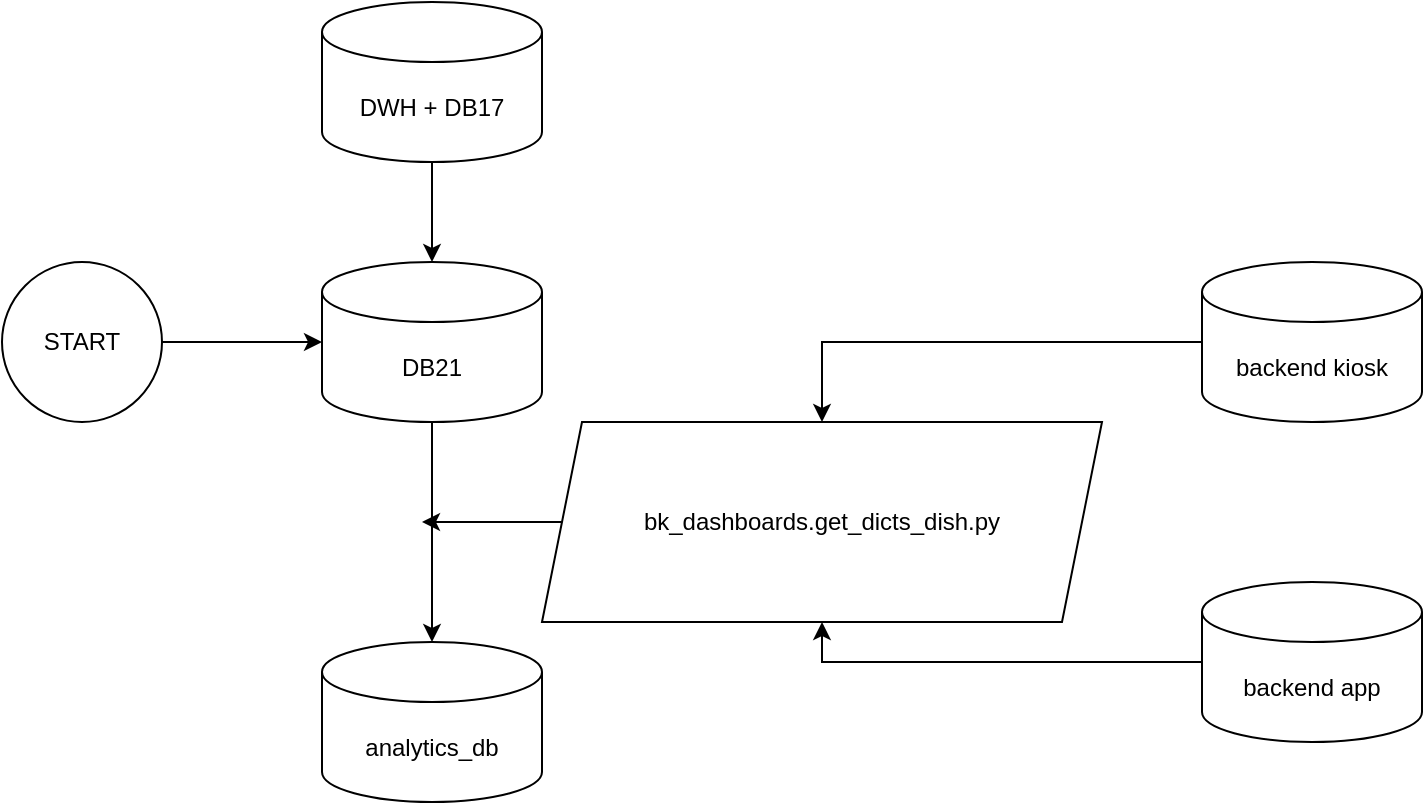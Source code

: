 <mxfile version="22.1.0" type="github">
  <diagram name="Страница — 1" id="7ipt6c0Cwv-hGQ4qa9YM">
    <mxGraphModel dx="1660" dy="744" grid="1" gridSize="10" guides="1" tooltips="1" connect="1" arrows="1" fold="1" page="1" pageScale="1" pageWidth="827" pageHeight="1169" math="0" shadow="0">
      <root>
        <mxCell id="0" />
        <mxCell id="1" parent="0" />
        <mxCell id="H7D9fdDfUtXYIcQK3WAR-1" style="edgeStyle=orthogonalEdgeStyle;rounded=0;orthogonalLoop=1;jettySize=auto;html=1;" edge="1" parent="1" source="H7D9fdDfUtXYIcQK3WAR-2" target="H7D9fdDfUtXYIcQK3WAR-3">
          <mxGeometry relative="1" as="geometry" />
        </mxCell>
        <mxCell id="H7D9fdDfUtXYIcQK3WAR-2" value="DB21" style="shape=cylinder3;whiteSpace=wrap;html=1;boundedLbl=1;backgroundOutline=1;size=15;" vertex="1" parent="1">
          <mxGeometry x="230" y="180" width="110" height="80" as="geometry" />
        </mxCell>
        <mxCell id="H7D9fdDfUtXYIcQK3WAR-3" value="analytics_db" style="shape=cylinder3;whiteSpace=wrap;html=1;boundedLbl=1;backgroundOutline=1;size=15;" vertex="1" parent="1">
          <mxGeometry x="230" y="370" width="110" height="80" as="geometry" />
        </mxCell>
        <mxCell id="H7D9fdDfUtXYIcQK3WAR-4" value="START" style="ellipse;whiteSpace=wrap;html=1;aspect=fixed;" vertex="1" parent="1">
          <mxGeometry x="70" y="180" width="80" height="80" as="geometry" />
        </mxCell>
        <mxCell id="H7D9fdDfUtXYIcQK3WAR-5" style="edgeStyle=orthogonalEdgeStyle;rounded=0;orthogonalLoop=1;jettySize=auto;html=1;entryX=0;entryY=0.5;entryDx=0;entryDy=0;entryPerimeter=0;" edge="1" parent="1" source="H7D9fdDfUtXYIcQK3WAR-4" target="H7D9fdDfUtXYIcQK3WAR-2">
          <mxGeometry relative="1" as="geometry" />
        </mxCell>
        <mxCell id="H7D9fdDfUtXYIcQK3WAR-6" value="DWH + DB17" style="shape=cylinder3;whiteSpace=wrap;html=1;boundedLbl=1;backgroundOutline=1;size=15;" vertex="1" parent="1">
          <mxGeometry x="230" y="50" width="110" height="80" as="geometry" />
        </mxCell>
        <mxCell id="H7D9fdDfUtXYIcQK3WAR-7" style="edgeStyle=orthogonalEdgeStyle;rounded=0;orthogonalLoop=1;jettySize=auto;html=1;entryX=0.5;entryY=0;entryDx=0;entryDy=0;entryPerimeter=0;" edge="1" parent="1" source="H7D9fdDfUtXYIcQK3WAR-6" target="H7D9fdDfUtXYIcQK3WAR-2">
          <mxGeometry relative="1" as="geometry" />
        </mxCell>
        <mxCell id="H7D9fdDfUtXYIcQK3WAR-8" style="edgeStyle=orthogonalEdgeStyle;rounded=0;orthogonalLoop=1;jettySize=auto;html=1;" edge="1" parent="1" source="H7D9fdDfUtXYIcQK3WAR-9">
          <mxGeometry relative="1" as="geometry">
            <mxPoint x="280" y="310" as="targetPoint" />
          </mxGeometry>
        </mxCell>
        <mxCell id="H7D9fdDfUtXYIcQK3WAR-9" value="bk_dashboards.get_dicts_dish.py" style="shape=parallelogram;perimeter=parallelogramPerimeter;whiteSpace=wrap;html=1;fixedSize=1;" vertex="1" parent="1">
          <mxGeometry x="340" y="260" width="280" height="100" as="geometry" />
        </mxCell>
        <mxCell id="H7D9fdDfUtXYIcQK3WAR-12" style="edgeStyle=orthogonalEdgeStyle;rounded=0;orthogonalLoop=1;jettySize=auto;html=1;entryX=0.5;entryY=0;entryDx=0;entryDy=0;" edge="1" parent="1" source="H7D9fdDfUtXYIcQK3WAR-10" target="H7D9fdDfUtXYIcQK3WAR-9">
          <mxGeometry relative="1" as="geometry" />
        </mxCell>
        <mxCell id="H7D9fdDfUtXYIcQK3WAR-10" value="backend kiosk" style="shape=cylinder3;whiteSpace=wrap;html=1;boundedLbl=1;backgroundOutline=1;size=15;" vertex="1" parent="1">
          <mxGeometry x="670" y="180" width="110" height="80" as="geometry" />
        </mxCell>
        <mxCell id="H7D9fdDfUtXYIcQK3WAR-13" style="edgeStyle=orthogonalEdgeStyle;rounded=0;orthogonalLoop=1;jettySize=auto;html=1;entryX=0.5;entryY=1;entryDx=0;entryDy=0;" edge="1" parent="1" source="H7D9fdDfUtXYIcQK3WAR-11" target="H7D9fdDfUtXYIcQK3WAR-9">
          <mxGeometry relative="1" as="geometry" />
        </mxCell>
        <mxCell id="H7D9fdDfUtXYIcQK3WAR-11" value="backend app" style="shape=cylinder3;whiteSpace=wrap;html=1;boundedLbl=1;backgroundOutline=1;size=15;" vertex="1" parent="1">
          <mxGeometry x="670" y="340" width="110" height="80" as="geometry" />
        </mxCell>
      </root>
    </mxGraphModel>
  </diagram>
</mxfile>
